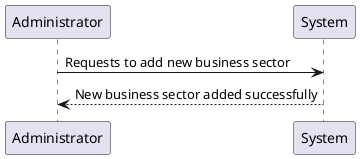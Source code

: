 @startuml
'https://plantuml.com/sequence-diagram

Administrator -> System: Requests to add new business sector
Administrator <-- System: New business sector added successfully

@enduml